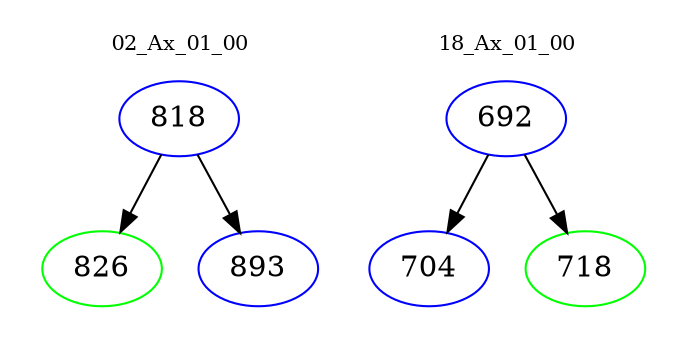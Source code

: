 digraph{
subgraph cluster_0 {
color = white
label = "02_Ax_01_00";
fontsize=10;
T0_818 [label="818", color="blue"]
T0_818 -> T0_826 [color="black"]
T0_826 [label="826", color="green"]
T0_818 -> T0_893 [color="black"]
T0_893 [label="893", color="blue"]
}
subgraph cluster_1 {
color = white
label = "18_Ax_01_00";
fontsize=10;
T1_692 [label="692", color="blue"]
T1_692 -> T1_704 [color="black"]
T1_704 [label="704", color="blue"]
T1_692 -> T1_718 [color="black"]
T1_718 [label="718", color="green"]
}
}
